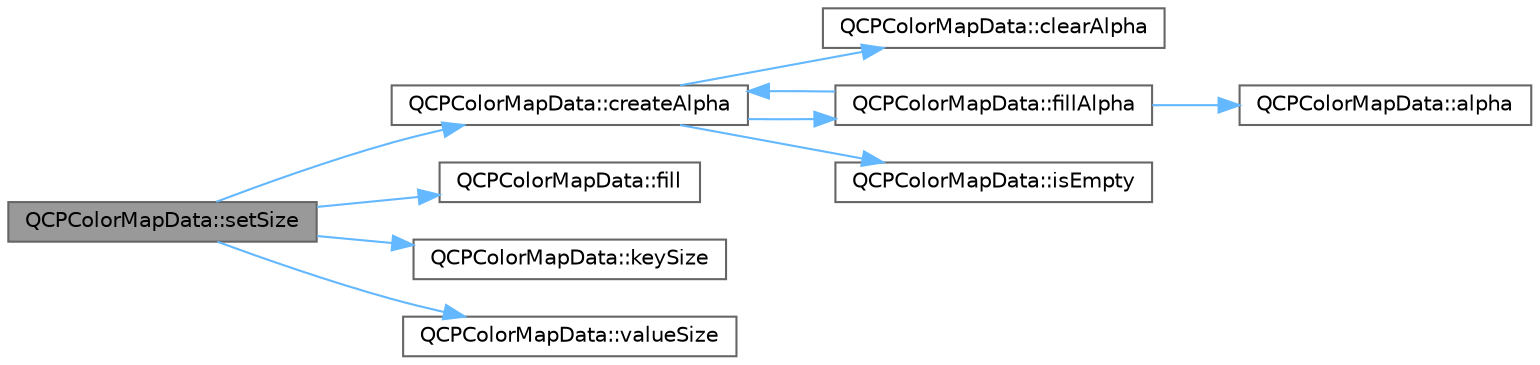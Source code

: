 digraph "QCPColorMapData::setSize"
{
 // LATEX_PDF_SIZE
  bgcolor="transparent";
  edge [fontname=Helvetica,fontsize=10,labelfontname=Helvetica,labelfontsize=10];
  node [fontname=Helvetica,fontsize=10,shape=box,height=0.2,width=0.4];
  rankdir="LR";
  Node1 [label="QCPColorMapData::setSize",height=0.2,width=0.4,color="gray40", fillcolor="grey60", style="filled", fontcolor="black",tooltip=" "];
  Node1 -> Node2 [color="steelblue1",style="solid"];
  Node2 [label="QCPColorMapData::createAlpha",height=0.2,width=0.4,color="grey40", fillcolor="white", style="filled",URL="$class_q_c_p_color_map_data.html#a42c2b1c303683515fa4de4c551f54441",tooltip=" "];
  Node2 -> Node3 [color="steelblue1",style="solid"];
  Node3 [label="QCPColorMapData::clearAlpha",height=0.2,width=0.4,color="grey40", fillcolor="white", style="filled",URL="$class_q_c_p_color_map_data.html#a14d08b9c3720cd719400079b86d3906b",tooltip=" "];
  Node2 -> Node4 [color="steelblue1",style="solid"];
  Node4 [label="QCPColorMapData::fillAlpha",height=0.2,width=0.4,color="grey40", fillcolor="white", style="filled",URL="$class_q_c_p_color_map_data.html#a93e2a549d7702bc849cd48a585294657",tooltip=" "];
  Node4 -> Node5 [color="steelblue1",style="solid"];
  Node5 [label="QCPColorMapData::alpha",height=0.2,width=0.4,color="grey40", fillcolor="white", style="filled",URL="$class_q_c_p_color_map_data.html#a4f7e6b7a97017400cbbd46f0660e68ea",tooltip=" "];
  Node4 -> Node2 [color="steelblue1",style="solid"];
  Node2 -> Node6 [color="steelblue1",style="solid"];
  Node6 [label="QCPColorMapData::isEmpty",height=0.2,width=0.4,color="grey40", fillcolor="white", style="filled",URL="$class_q_c_p_color_map_data.html#aea88cc75a76ca571acf29b2ba8ac970d",tooltip=" "];
  Node1 -> Node7 [color="steelblue1",style="solid"];
  Node7 [label="QCPColorMapData::fill",height=0.2,width=0.4,color="grey40", fillcolor="white", style="filled",URL="$class_q_c_p_color_map_data.html#a350f783260eb9b5de5c7b5e0d5d3e3c2",tooltip=" "];
  Node1 -> Node8 [color="steelblue1",style="solid"];
  Node8 [label="QCPColorMapData::keySize",height=0.2,width=0.4,color="grey40", fillcolor="white", style="filled",URL="$class_q_c_p_color_map_data.html#abbda4d28de97aedce1e6e6f008a0a1f7",tooltip=" "];
  Node1 -> Node9 [color="steelblue1",style="solid"];
  Node9 [label="QCPColorMapData::valueSize",height=0.2,width=0.4,color="grey40", fillcolor="white", style="filled",URL="$class_q_c_p_color_map_data.html#a8510cafea24645bbb62b5e0bfc43209f",tooltip=" "];
}
